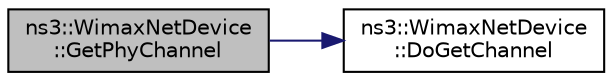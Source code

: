 digraph "ns3::WimaxNetDevice::GetPhyChannel"
{
 // LATEX_PDF_SIZE
  edge [fontname="Helvetica",fontsize="10",labelfontname="Helvetica",labelfontsize="10"];
  node [fontname="Helvetica",fontsize="10",shape=record];
  rankdir="LR";
  Node1 [label="ns3::WimaxNetDevice\l::GetPhyChannel",height=0.2,width=0.4,color="black", fillcolor="grey75", style="filled", fontcolor="black",tooltip="Get the channel (this method is redundant with GetChannel())"];
  Node1 -> Node2 [color="midnightblue",fontsize="10",style="solid",fontname="Helvetica"];
  Node2 [label="ns3::WimaxNetDevice\l::DoGetChannel",height=0.2,width=0.4,color="black", fillcolor="white", style="filled",URL="$classns3_1_1_wimax_net_device.html#a41b945b7fadb7649a83ba71f574a7161",tooltip="Get the channel."];
}
